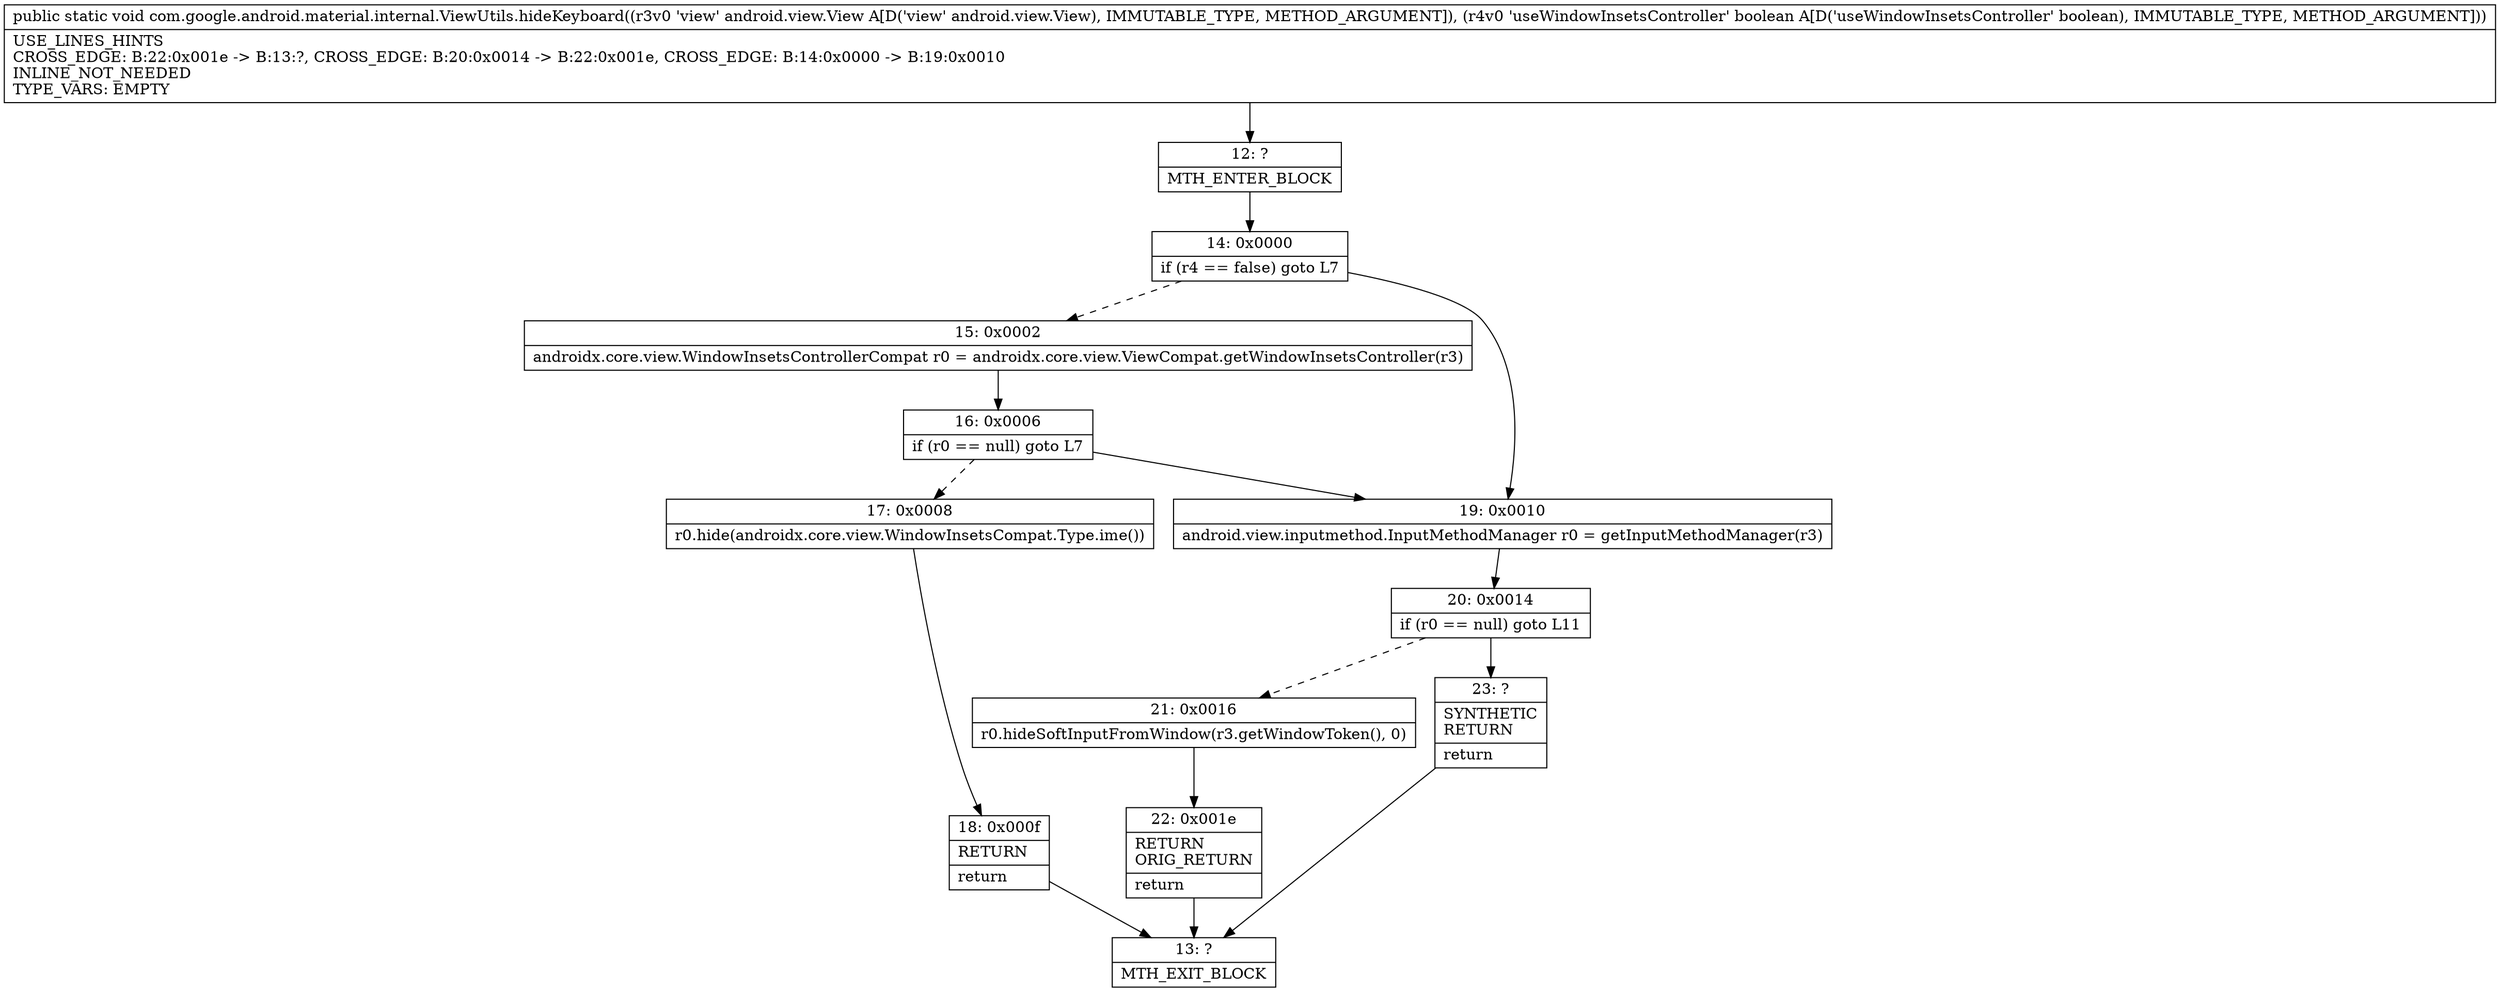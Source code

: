 digraph "CFG forcom.google.android.material.internal.ViewUtils.hideKeyboard(Landroid\/view\/View;Z)V" {
Node_12 [shape=record,label="{12\:\ ?|MTH_ENTER_BLOCK\l}"];
Node_14 [shape=record,label="{14\:\ 0x0000|if (r4 == false) goto L7\l}"];
Node_15 [shape=record,label="{15\:\ 0x0002|androidx.core.view.WindowInsetsControllerCompat r0 = androidx.core.view.ViewCompat.getWindowInsetsController(r3)\l}"];
Node_16 [shape=record,label="{16\:\ 0x0006|if (r0 == null) goto L7\l}"];
Node_17 [shape=record,label="{17\:\ 0x0008|r0.hide(androidx.core.view.WindowInsetsCompat.Type.ime())\l}"];
Node_18 [shape=record,label="{18\:\ 0x000f|RETURN\l|return\l}"];
Node_13 [shape=record,label="{13\:\ ?|MTH_EXIT_BLOCK\l}"];
Node_19 [shape=record,label="{19\:\ 0x0010|android.view.inputmethod.InputMethodManager r0 = getInputMethodManager(r3)\l}"];
Node_20 [shape=record,label="{20\:\ 0x0014|if (r0 == null) goto L11\l}"];
Node_21 [shape=record,label="{21\:\ 0x0016|r0.hideSoftInputFromWindow(r3.getWindowToken(), 0)\l}"];
Node_22 [shape=record,label="{22\:\ 0x001e|RETURN\lORIG_RETURN\l|return\l}"];
Node_23 [shape=record,label="{23\:\ ?|SYNTHETIC\lRETURN\l|return\l}"];
MethodNode[shape=record,label="{public static void com.google.android.material.internal.ViewUtils.hideKeyboard((r3v0 'view' android.view.View A[D('view' android.view.View), IMMUTABLE_TYPE, METHOD_ARGUMENT]), (r4v0 'useWindowInsetsController' boolean A[D('useWindowInsetsController' boolean), IMMUTABLE_TYPE, METHOD_ARGUMENT]))  | USE_LINES_HINTS\lCROSS_EDGE: B:22:0x001e \-\> B:13:?, CROSS_EDGE: B:20:0x0014 \-\> B:22:0x001e, CROSS_EDGE: B:14:0x0000 \-\> B:19:0x0010\lINLINE_NOT_NEEDED\lTYPE_VARS: EMPTY\l}"];
MethodNode -> Node_12;Node_12 -> Node_14;
Node_14 -> Node_15[style=dashed];
Node_14 -> Node_19;
Node_15 -> Node_16;
Node_16 -> Node_17[style=dashed];
Node_16 -> Node_19;
Node_17 -> Node_18;
Node_18 -> Node_13;
Node_19 -> Node_20;
Node_20 -> Node_21[style=dashed];
Node_20 -> Node_23;
Node_21 -> Node_22;
Node_22 -> Node_13;
Node_23 -> Node_13;
}

